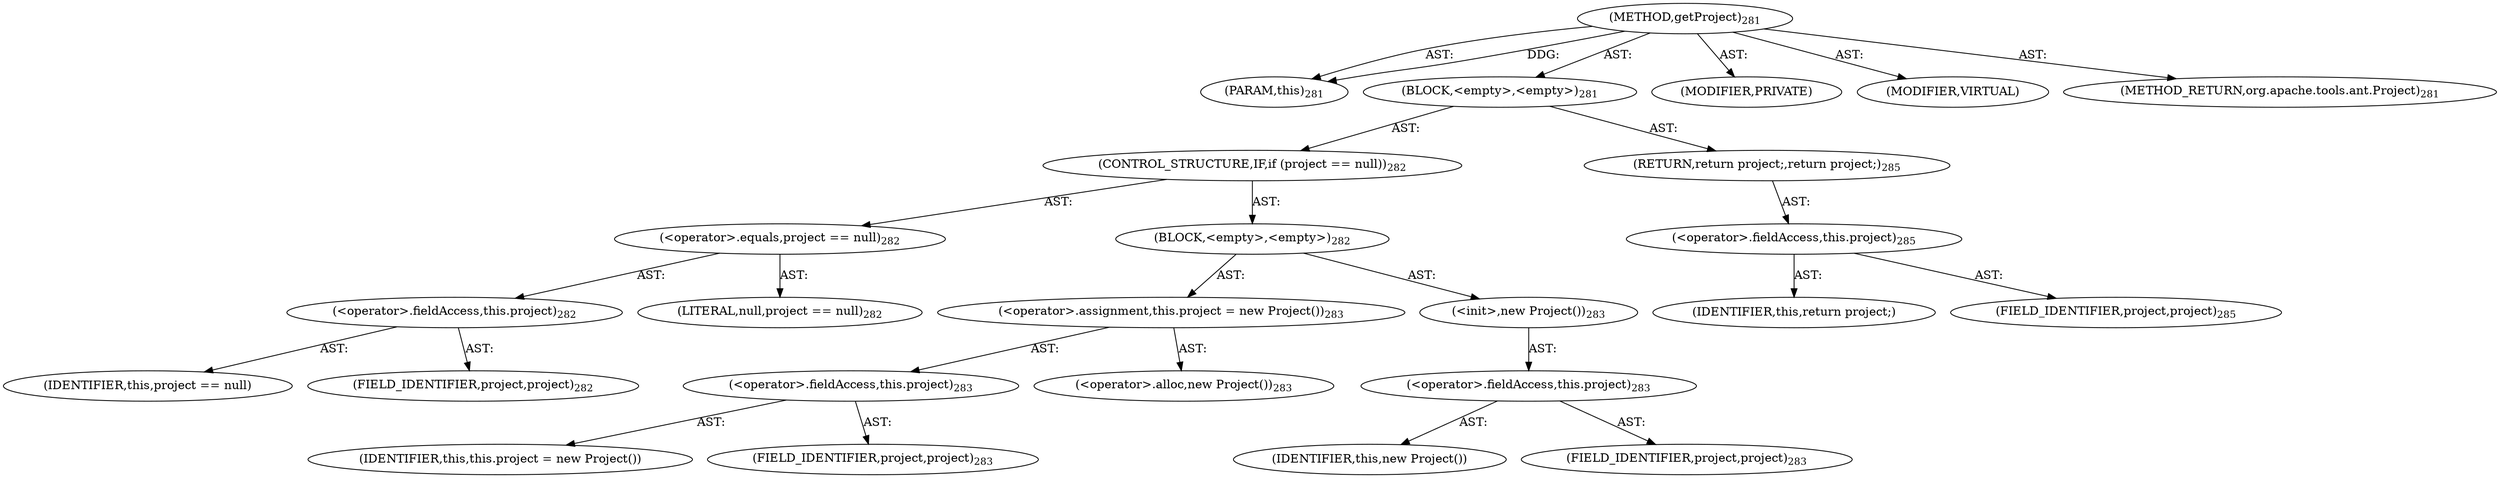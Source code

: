 digraph "getProject" {  
"111669149713" [label = <(METHOD,getProject)<SUB>281</SUB>> ]
"115964117035" [label = <(PARAM,this)<SUB>281</SUB>> ]
"25769803798" [label = <(BLOCK,&lt;empty&gt;,&lt;empty&gt;)<SUB>281</SUB>> ]
"47244640260" [label = <(CONTROL_STRUCTURE,IF,if (project == null))<SUB>282</SUB>> ]
"30064771141" [label = <(&lt;operator&gt;.equals,project == null)<SUB>282</SUB>> ]
"30064771142" [label = <(&lt;operator&gt;.fieldAccess,this.project)<SUB>282</SUB>> ]
"68719476817" [label = <(IDENTIFIER,this,project == null)> ]
"55834574861" [label = <(FIELD_IDENTIFIER,project,project)<SUB>282</SUB>> ]
"90194313222" [label = <(LITERAL,null,project == null)<SUB>282</SUB>> ]
"25769803799" [label = <(BLOCK,&lt;empty&gt;,&lt;empty&gt;)<SUB>282</SUB>> ]
"30064771143" [label = <(&lt;operator&gt;.assignment,this.project = new Project())<SUB>283</SUB>> ]
"30064771144" [label = <(&lt;operator&gt;.fieldAccess,this.project)<SUB>283</SUB>> ]
"68719476818" [label = <(IDENTIFIER,this,this.project = new Project())> ]
"55834574862" [label = <(FIELD_IDENTIFIER,project,project)<SUB>283</SUB>> ]
"30064771145" [label = <(&lt;operator&gt;.alloc,new Project())<SUB>283</SUB>> ]
"30064771146" [label = <(&lt;init&gt;,new Project())<SUB>283</SUB>> ]
"30064771147" [label = <(&lt;operator&gt;.fieldAccess,this.project)<SUB>283</SUB>> ]
"68719476819" [label = <(IDENTIFIER,this,new Project())> ]
"55834574863" [label = <(FIELD_IDENTIFIER,project,project)<SUB>283</SUB>> ]
"146028888069" [label = <(RETURN,return project;,return project;)<SUB>285</SUB>> ]
"30064771148" [label = <(&lt;operator&gt;.fieldAccess,this.project)<SUB>285</SUB>> ]
"68719476820" [label = <(IDENTIFIER,this,return project;)> ]
"55834574864" [label = <(FIELD_IDENTIFIER,project,project)<SUB>285</SUB>> ]
"133143986222" [label = <(MODIFIER,PRIVATE)> ]
"133143986223" [label = <(MODIFIER,VIRTUAL)> ]
"128849018897" [label = <(METHOD_RETURN,org.apache.tools.ant.Project)<SUB>281</SUB>> ]
  "111669149713" -> "115964117035"  [ label = "AST: "] 
  "111669149713" -> "25769803798"  [ label = "AST: "] 
  "111669149713" -> "133143986222"  [ label = "AST: "] 
  "111669149713" -> "133143986223"  [ label = "AST: "] 
  "111669149713" -> "128849018897"  [ label = "AST: "] 
  "25769803798" -> "47244640260"  [ label = "AST: "] 
  "25769803798" -> "146028888069"  [ label = "AST: "] 
  "47244640260" -> "30064771141"  [ label = "AST: "] 
  "47244640260" -> "25769803799"  [ label = "AST: "] 
  "30064771141" -> "30064771142"  [ label = "AST: "] 
  "30064771141" -> "90194313222"  [ label = "AST: "] 
  "30064771142" -> "68719476817"  [ label = "AST: "] 
  "30064771142" -> "55834574861"  [ label = "AST: "] 
  "25769803799" -> "30064771143"  [ label = "AST: "] 
  "25769803799" -> "30064771146"  [ label = "AST: "] 
  "30064771143" -> "30064771144"  [ label = "AST: "] 
  "30064771143" -> "30064771145"  [ label = "AST: "] 
  "30064771144" -> "68719476818"  [ label = "AST: "] 
  "30064771144" -> "55834574862"  [ label = "AST: "] 
  "30064771146" -> "30064771147"  [ label = "AST: "] 
  "30064771147" -> "68719476819"  [ label = "AST: "] 
  "30064771147" -> "55834574863"  [ label = "AST: "] 
  "146028888069" -> "30064771148"  [ label = "AST: "] 
  "30064771148" -> "68719476820"  [ label = "AST: "] 
  "30064771148" -> "55834574864"  [ label = "AST: "] 
  "111669149713" -> "115964117035"  [ label = "DDG: "] 
}
